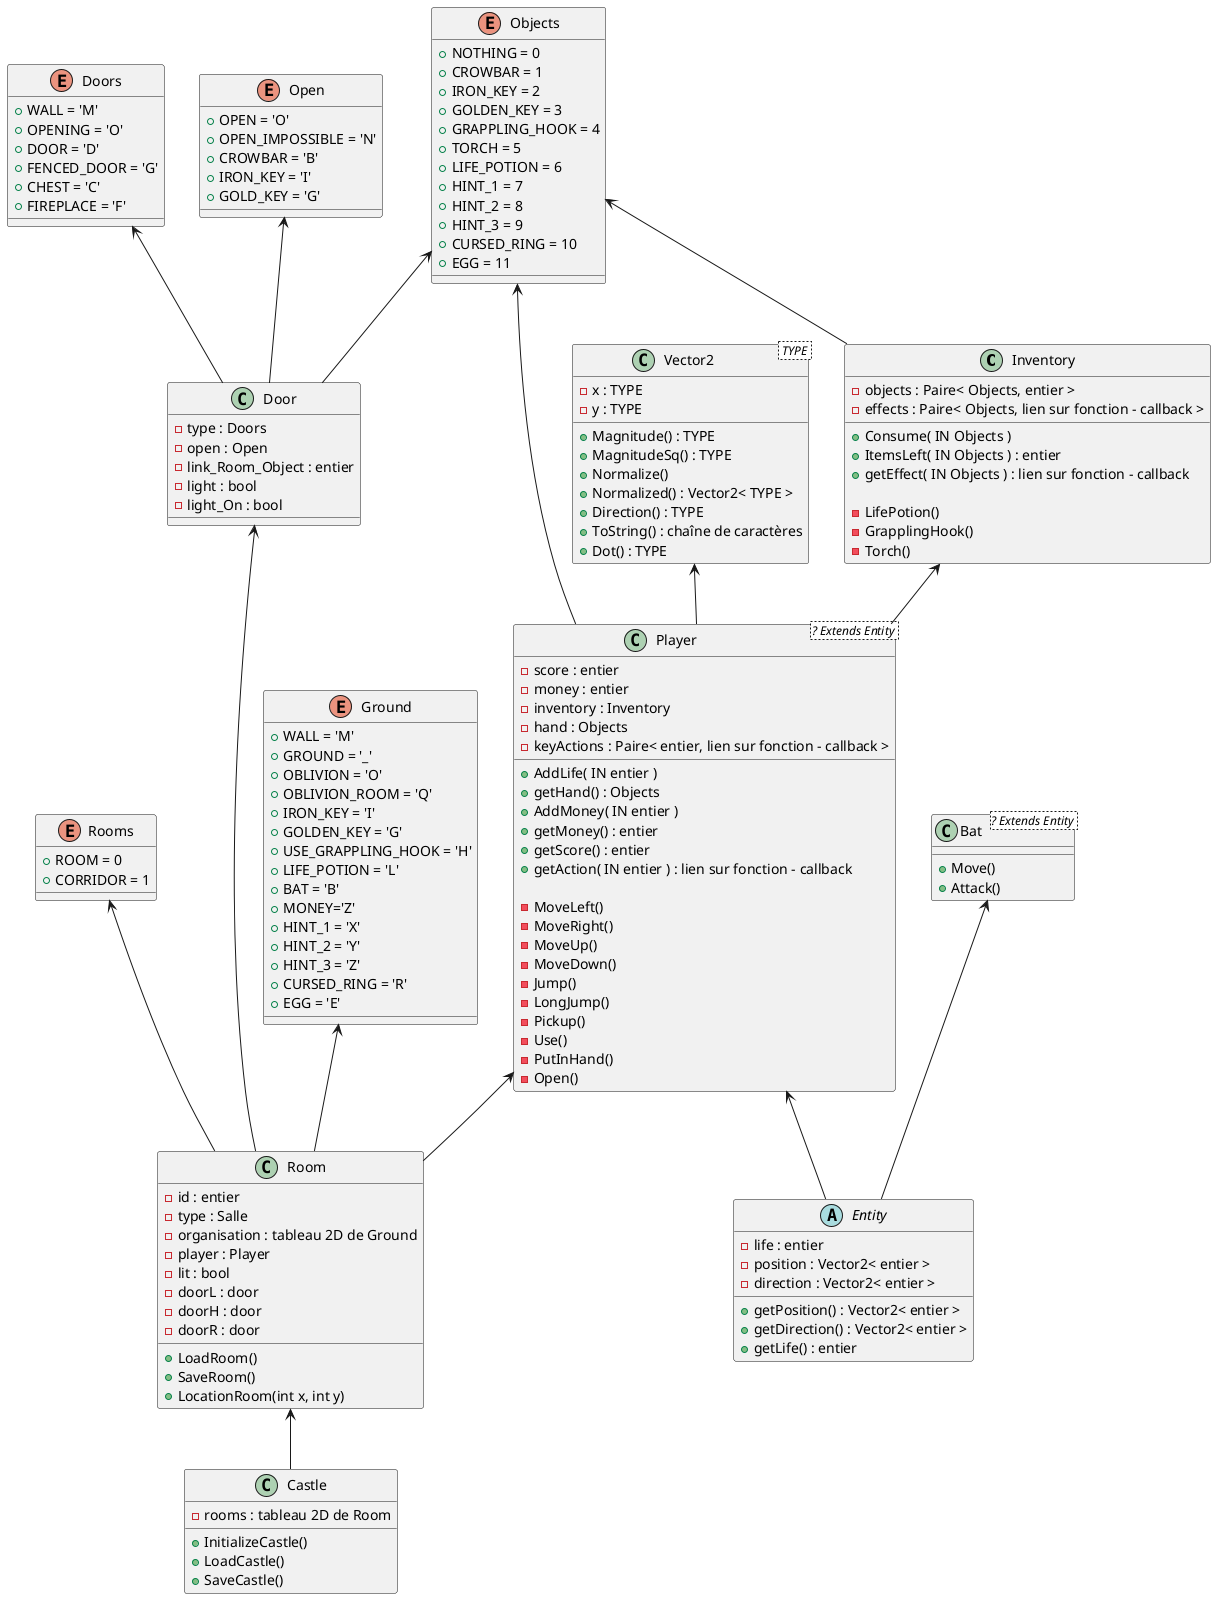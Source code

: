 @startuml

Inventory <-- Player
Room <-- Castle
Objects <-- Inventory
Vector2 <-- Player
Rooms <-- Room
Ground <-- Room
Player <-- Room
Objects <-- Player
Player <-- Entity
Bat <-- Entity
Door <-- Room
Objects <-- Door
Doors <-- Door
Open <-- Door 

class Vector2< TYPE >
{
    - x : TYPE
    - y : TYPE

    + Magnitude() : TYPE
    + MagnitudeSq() : TYPE
    + Normalize()
    + Normalized() : Vector2< TYPE >
    + Direction() : TYPE
    + ToString() : chaîne de caractères
    + Dot() : TYPE
}

class Player <? Extends Entity >
{
    - score : entier
    - money : entier
    - inventory : Inventory
    - hand : Objects
    - keyActions : Paire< entier, lien sur fonction - callback >

    + AddLife( IN entier )
    + getHand() : Objects
    + AddMoney( IN entier )
    + getMoney() : entier
    + getScore() : entier
    + getAction( IN entier ) : lien sur fonction - callback

    - MoveLeft()
    - MoveRight()
    - MoveUp()
    - MoveDown()
    - Jump()
    - LongJump()
    - Pickup()
    - Use()
    - PutInHand()
    - Open()
}

class Inventory
{
    - objects : Paire< Objects, entier >
    - effects : Paire< Objects, lien sur fonction - callback >

    + Consume( IN Objects )
    + ItemsLeft( IN Objects ) : entier
    + getEffect( IN Objects ) : lien sur fonction - callback

    - LifePotion()
    - GrapplingHook()
    - Torch()
}

abstract class Entity
{
    - life : entier
    - position : Vector2< entier >
    - direction : Vector2< entier >

    + getPosition() : Vector2< entier >
    + getDirection() : Vector2< entier >
    + getLife() : entier
}

class Bat <? Extends Entity >
{
    + Move()
    + Attack()
}

enum Objects
{
	+ NOTHING = 0
    + CROWBAR = 1
    + IRON_KEY = 2
    + GOLDEN_KEY = 3
    + GRAPPLING_HOOK = 4
    + TORCH = 5
    + LIFE_POTION = 6
    + HINT_1 = 7
    + HINT_2 = 8
    + HINT_3 = 9
    + CURSED_RING = 10
    + EGG = 11
}

class Castle
{
    - rooms : tableau 2D de Room

	+ InitializeCastle()
	+ LoadCastle()
	+ SaveCastle()
}

enum Rooms
{
    + ROOM = 0
    + CORRIDOR = 1
}

enum Ground
{
    + WALL = 'M'
    + GROUND = '_'
	+ OBLIVION = 'O'
	+ OBLIVION_ROOM = 'Q' 
    + IRON_KEY = 'I'
    + GOLDEN_KEY = 'G'
    + USE_GRAPPLING_HOOK = 'H'
    + LIFE_POTION = 'L'
	+ BAT = 'B'
	+ MONEY='Z'
    + HINT_1 = 'X'
    + HINT_2 = 'Y'
    + HINT_3 = 'Z'
    + CURSED_RING = 'R'
    + EGG = 'E'
}

enum Doors
{
	+ WALL = 'M'
	+ OPENING = 'O'
	+ DOOR = 'D'
	+ FENCED_DOOR = 'G'
	+ CHEST = 'C'
	+ FIREPLACE = 'F'
}

enum Open
{
	+ OPEN = 'O'
	+ OPEN_IMPOSSIBLE = 'N'
	+ CROWBAR = 'B'
	+ IRON_KEY = 'I'
	+ GOLD_KEY = 'G'
}

class Door
{
	- type : Doors
	- open : Open
	- link_Room_Object : entier
	- light : bool 
	- light_On : bool 
}

class Room
{
    - id : entier
    - type : Salle
    - organisation : tableau 2D de Ground
    - player : Player
    - lit : bool
	- doorL : door
	- doorH : door
	- doorR : door


	+ LoadRoom()
	+ SaveRoom()
	+ LocationRoom(int x, int y)
}






@enduml
